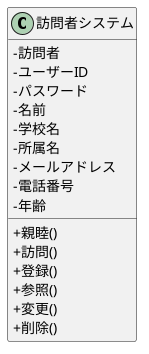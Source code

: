 @startuml .
skinparam classAttributeIconSize 0
class 訪問者システム {
 - 訪問者
- ユーザーID
- パスワード
- 名前
- 学校名
- 所属名
- メールアドレス
- 電話番号
- 年齢
 + 親睦()
+ 訪問()
+ 登録()
+ 参照()
+ 変更()
+ 削除()
 
}
 
@enduml